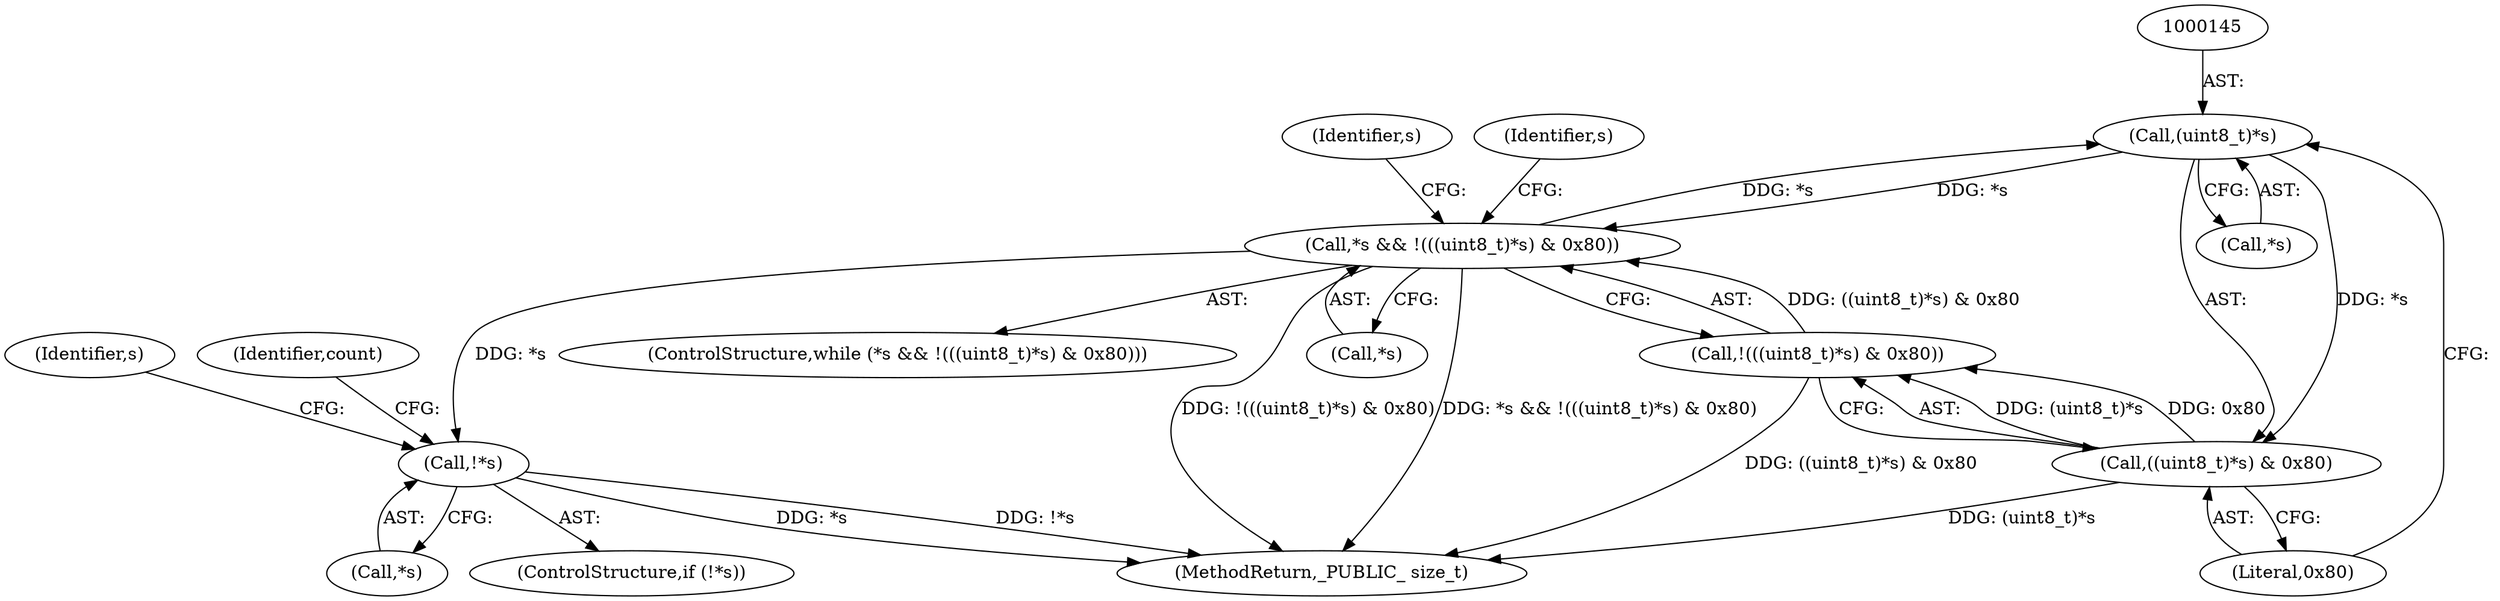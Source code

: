 digraph "0_samba_ba5dbda6d0174a59d221c45cca52ecd232820d48_0@pointer" {
"1000144" [label="(Call,(uint8_t)*s)"];
"1000139" [label="(Call,*s && !(((uint8_t)*s) & 0x80))"];
"1000144" [label="(Call,(uint8_t)*s)"];
"1000142" [label="(Call,!(((uint8_t)*s) & 0x80))"];
"1000143" [label="(Call,((uint8_t)*s) & 0x80)"];
"1000155" [label="(Call,!*s)"];
"1000160" [label="(Identifier,count)"];
"1000148" [label="(Literal,0x80)"];
"1000146" [label="(Call,*s)"];
"1000138" [label="(ControlStructure,while (*s && !(((uint8_t)*s) & 0x80)))"];
"1000155" [label="(Call,!*s)"];
"1000156" [label="(Call,*s)"];
"1000151" [label="(Identifier,s)"];
"1000239" [label="(MethodReturn,_PUBLIC_ size_t)"];
"1000163" [label="(Identifier,s)"];
"1000140" [label="(Call,*s)"];
"1000142" [label="(Call,!(((uint8_t)*s) & 0x80))"];
"1000144" [label="(Call,(uint8_t)*s)"];
"1000157" [label="(Identifier,s)"];
"1000154" [label="(ControlStructure,if (!*s))"];
"1000139" [label="(Call,*s && !(((uint8_t)*s) & 0x80))"];
"1000143" [label="(Call,((uint8_t)*s) & 0x80)"];
"1000144" -> "1000143"  [label="AST: "];
"1000144" -> "1000146"  [label="CFG: "];
"1000145" -> "1000144"  [label="AST: "];
"1000146" -> "1000144"  [label="AST: "];
"1000148" -> "1000144"  [label="CFG: "];
"1000144" -> "1000139"  [label="DDG: *s"];
"1000144" -> "1000143"  [label="DDG: *s"];
"1000139" -> "1000144"  [label="DDG: *s"];
"1000139" -> "1000138"  [label="AST: "];
"1000139" -> "1000140"  [label="CFG: "];
"1000139" -> "1000142"  [label="CFG: "];
"1000140" -> "1000139"  [label="AST: "];
"1000142" -> "1000139"  [label="AST: "];
"1000151" -> "1000139"  [label="CFG: "];
"1000157" -> "1000139"  [label="CFG: "];
"1000139" -> "1000239"  [label="DDG: !(((uint8_t)*s) & 0x80)"];
"1000139" -> "1000239"  [label="DDG: *s && !(((uint8_t)*s) & 0x80)"];
"1000142" -> "1000139"  [label="DDG: ((uint8_t)*s) & 0x80"];
"1000139" -> "1000155"  [label="DDG: *s"];
"1000142" -> "1000143"  [label="CFG: "];
"1000143" -> "1000142"  [label="AST: "];
"1000142" -> "1000239"  [label="DDG: ((uint8_t)*s) & 0x80"];
"1000143" -> "1000142"  [label="DDG: (uint8_t)*s"];
"1000143" -> "1000142"  [label="DDG: 0x80"];
"1000143" -> "1000148"  [label="CFG: "];
"1000148" -> "1000143"  [label="AST: "];
"1000143" -> "1000239"  [label="DDG: (uint8_t)*s"];
"1000155" -> "1000154"  [label="AST: "];
"1000155" -> "1000156"  [label="CFG: "];
"1000156" -> "1000155"  [label="AST: "];
"1000160" -> "1000155"  [label="CFG: "];
"1000163" -> "1000155"  [label="CFG: "];
"1000155" -> "1000239"  [label="DDG: !*s"];
"1000155" -> "1000239"  [label="DDG: *s"];
}
